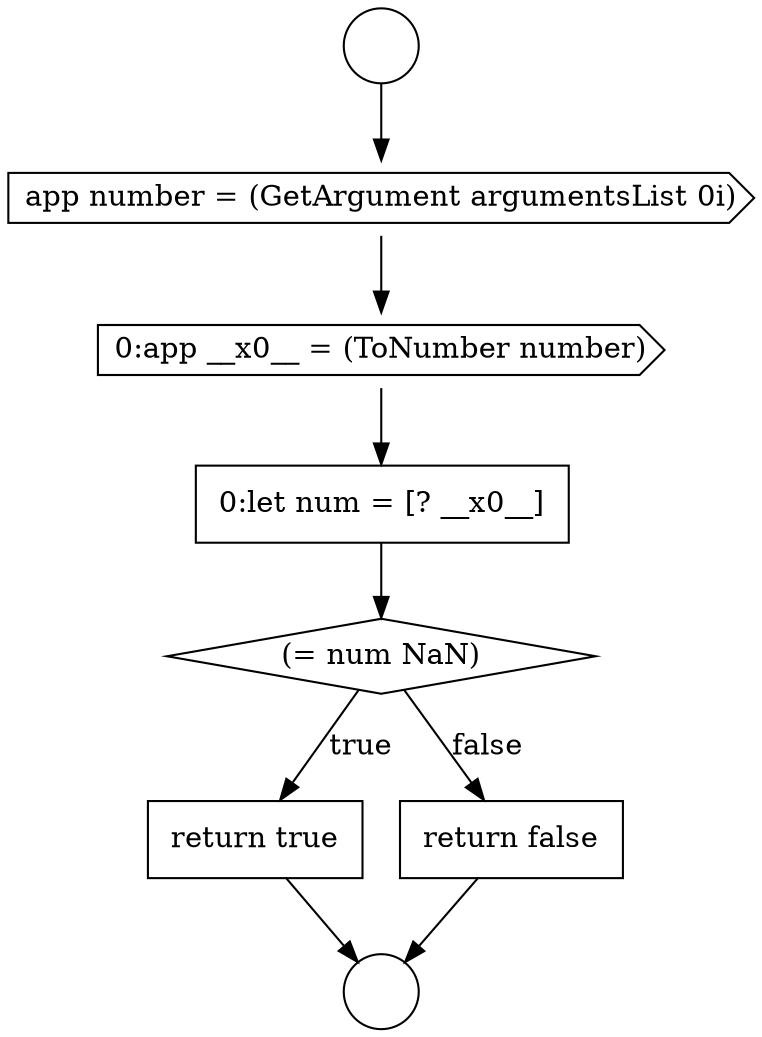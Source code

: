 digraph {
  node10181 [shape=cds, label=<<font color="black">0:app __x0__ = (ToNumber number)</font>> color="black" fillcolor="white" style=filled]
  node10184 [shape=none, margin=0, label=<<font color="black">
    <table border="0" cellborder="1" cellspacing="0" cellpadding="10">
      <tr><td align="left">return true</td></tr>
    </table>
  </font>> color="black" fillcolor="white" style=filled]
  node10185 [shape=none, margin=0, label=<<font color="black">
    <table border="0" cellborder="1" cellspacing="0" cellpadding="10">
      <tr><td align="left">return false</td></tr>
    </table>
  </font>> color="black" fillcolor="white" style=filled]
  node10180 [shape=cds, label=<<font color="black">app number = (GetArgument argumentsList 0i)</font>> color="black" fillcolor="white" style=filled]
  node10183 [shape=diamond, label=<<font color="black">(= num NaN)</font>> color="black" fillcolor="white" style=filled]
  node10179 [shape=circle label=" " color="black" fillcolor="white" style=filled]
  node10178 [shape=circle label=" " color="black" fillcolor="white" style=filled]
  node10182 [shape=none, margin=0, label=<<font color="black">
    <table border="0" cellborder="1" cellspacing="0" cellpadding="10">
      <tr><td align="left">0:let num = [? __x0__]</td></tr>
    </table>
  </font>> color="black" fillcolor="white" style=filled]
  node10180 -> node10181 [ color="black"]
  node10181 -> node10182 [ color="black"]
  node10182 -> node10183 [ color="black"]
  node10178 -> node10180 [ color="black"]
  node10184 -> node10179 [ color="black"]
  node10183 -> node10184 [label=<<font color="black">true</font>> color="black"]
  node10183 -> node10185 [label=<<font color="black">false</font>> color="black"]
  node10185 -> node10179 [ color="black"]
}
